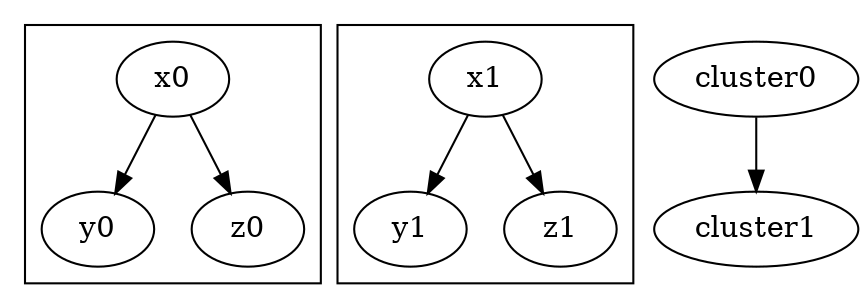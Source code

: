 digraph G {
    subgraph cluster0 {
		x0 -> y0;
		x0 -> z0;
	}

	subgraph cluster1 {
		x1 -> y1;
		x1 -> z1;
	}
    cluster0 -> cluster1

}